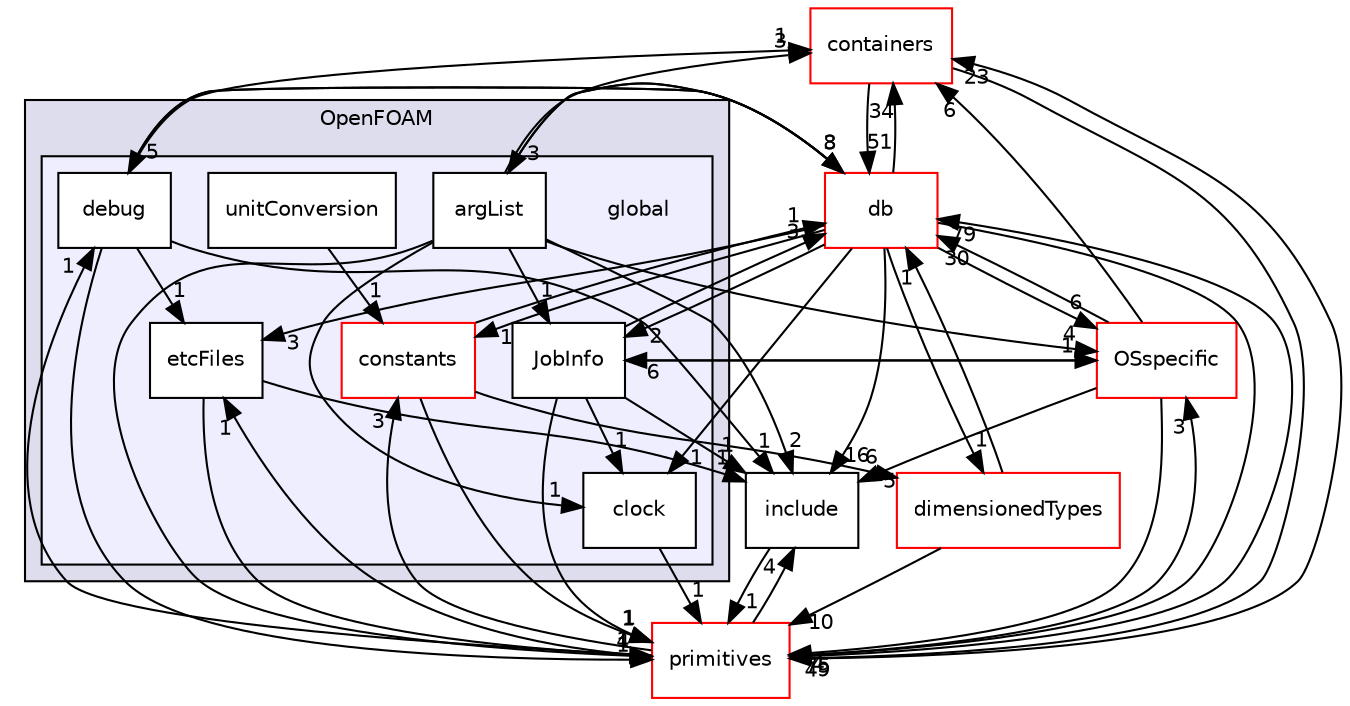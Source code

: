 digraph "src/OpenFOAM/global" {
  bgcolor=transparent;
  compound=true
  node [ fontsize="10", fontname="Helvetica"];
  edge [ labelfontsize="10", labelfontname="Helvetica"];
  subgraph clusterdir_c5473ff19b20e6ec4dfe5c310b3778a8 {
    graph [ bgcolor="#ddddee", pencolor="black", label="OpenFOAM" fontname="Helvetica", fontsize="10", URL="dir_c5473ff19b20e6ec4dfe5c310b3778a8.html"]
  subgraph clusterdir_8583492183f4d27c76555f8f333dd07b {
    graph [ bgcolor="#eeeeff", pencolor="black", label="" URL="dir_8583492183f4d27c76555f8f333dd07b.html"];
    dir_8583492183f4d27c76555f8f333dd07b [shape=plaintext label="global"];
    dir_a8fbe6cb4728d939f5fe33ffd5417ee6 [shape=box label="argList" color="black" fillcolor="white" style="filled" URL="dir_a8fbe6cb4728d939f5fe33ffd5417ee6.html"];
    dir_b57d183a0b4e21f93b91d229b9701796 [shape=box label="clock" color="black" fillcolor="white" style="filled" URL="dir_b57d183a0b4e21f93b91d229b9701796.html"];
    dir_b19db2d11b7f3a11ba09bd713d4f9fa8 [shape=box label="constants" color="red" fillcolor="white" style="filled" URL="dir_b19db2d11b7f3a11ba09bd713d4f9fa8.html"];
    dir_4f7b3d8a414cf437a62104bfc68c7f2f [shape=box label="debug" color="black" fillcolor="white" style="filled" URL="dir_4f7b3d8a414cf437a62104bfc68c7f2f.html"];
    dir_2ff82ef3fcdf8a274f24aecacb843106 [shape=box label="etcFiles" color="black" fillcolor="white" style="filled" URL="dir_2ff82ef3fcdf8a274f24aecacb843106.html"];
    dir_343177a623e4d2f2db47090c714cff8e [shape=box label="JobInfo" color="black" fillcolor="white" style="filled" URL="dir_343177a623e4d2f2db47090c714cff8e.html"];
    dir_18ee61282804f17d09907c41b91bc9c6 [shape=box label="unitConversion" color="black" fillcolor="white" style="filled" URL="dir_18ee61282804f17d09907c41b91bc9c6.html"];
  }
  }
  dir_19d0872053bde092be81d7fe3f56cbf7 [shape=box label="containers" color="red" URL="dir_19d0872053bde092be81d7fe3f56cbf7.html"];
  dir_d4979fdf35c07e0caec68718d229a4b4 [shape=box label="dimensionedTypes" color="red" URL="dir_d4979fdf35c07e0caec68718d229a4b4.html"];
  dir_63c634f7a7cfd679ac26c67fb30fc32f [shape=box label="db" color="red" URL="dir_63c634f7a7cfd679ac26c67fb30fc32f.html"];
  dir_3e50f45338116b169052b428016851aa [shape=box label="primitives" color="red" URL="dir_3e50f45338116b169052b428016851aa.html"];
  dir_e954e9f5966bc1c681a414ec8bd0ee15 [shape=box label="include" URL="dir_e954e9f5966bc1c681a414ec8bd0ee15.html"];
  dir_1e7df7a7407fc4618be5c18f76eb7b99 [shape=box label="OSspecific" color="red" URL="dir_1e7df7a7407fc4618be5c18f76eb7b99.html"];
  dir_b57d183a0b4e21f93b91d229b9701796->dir_3e50f45338116b169052b428016851aa [headlabel="1", labeldistance=1.5 headhref="dir_002132_002358.html"];
  dir_343177a623e4d2f2db47090c714cff8e->dir_b57d183a0b4e21f93b91d229b9701796 [headlabel="1", labeldistance=1.5 headhref="dir_002143_002132.html"];
  dir_343177a623e4d2f2db47090c714cff8e->dir_63c634f7a7cfd679ac26c67fb30fc32f [headlabel="3", labeldistance=1.5 headhref="dir_002143_001985.html"];
  dir_343177a623e4d2f2db47090c714cff8e->dir_3e50f45338116b169052b428016851aa [headlabel="1", labeldistance=1.5 headhref="dir_002143_002358.html"];
  dir_343177a623e4d2f2db47090c714cff8e->dir_e954e9f5966bc1c681a414ec8bd0ee15 [headlabel="1", labeldistance=1.5 headhref="dir_002143_002152.html"];
  dir_343177a623e4d2f2db47090c714cff8e->dir_1e7df7a7407fc4618be5c18f76eb7b99 [headlabel="1", labeldistance=1.5 headhref="dir_002143_002470.html"];
  dir_19d0872053bde092be81d7fe3f56cbf7->dir_63c634f7a7cfd679ac26c67fb30fc32f [headlabel="51", labeldistance=1.5 headhref="dir_001934_001985.html"];
  dir_19d0872053bde092be81d7fe3f56cbf7->dir_3e50f45338116b169052b428016851aa [headlabel="49", labeldistance=1.5 headhref="dir_001934_002358.html"];
  dir_a8fbe6cb4728d939f5fe33ffd5417ee6->dir_b57d183a0b4e21f93b91d229b9701796 [headlabel="1", labeldistance=1.5 headhref="dir_002131_002132.html"];
  dir_a8fbe6cb4728d939f5fe33ffd5417ee6->dir_343177a623e4d2f2db47090c714cff8e [headlabel="1", labeldistance=1.5 headhref="dir_002131_002143.html"];
  dir_a8fbe6cb4728d939f5fe33ffd5417ee6->dir_19d0872053bde092be81d7fe3f56cbf7 [headlabel="3", labeldistance=1.5 headhref="dir_002131_001934.html"];
  dir_a8fbe6cb4728d939f5fe33ffd5417ee6->dir_63c634f7a7cfd679ac26c67fb30fc32f [headlabel="8", labeldistance=1.5 headhref="dir_002131_001985.html"];
  dir_a8fbe6cb4728d939f5fe33ffd5417ee6->dir_3e50f45338116b169052b428016851aa [headlabel="4", labeldistance=1.5 headhref="dir_002131_002358.html"];
  dir_a8fbe6cb4728d939f5fe33ffd5417ee6->dir_e954e9f5966bc1c681a414ec8bd0ee15 [headlabel="2", labeldistance=1.5 headhref="dir_002131_002152.html"];
  dir_a8fbe6cb4728d939f5fe33ffd5417ee6->dir_1e7df7a7407fc4618be5c18f76eb7b99 [headlabel="4", labeldistance=1.5 headhref="dir_002131_002470.html"];
  dir_4f7b3d8a414cf437a62104bfc68c7f2f->dir_19d0872053bde092be81d7fe3f56cbf7 [headlabel="1", labeldistance=1.5 headhref="dir_002141_001934.html"];
  dir_4f7b3d8a414cf437a62104bfc68c7f2f->dir_2ff82ef3fcdf8a274f24aecacb843106 [headlabel="1", labeldistance=1.5 headhref="dir_002141_002142.html"];
  dir_4f7b3d8a414cf437a62104bfc68c7f2f->dir_63c634f7a7cfd679ac26c67fb30fc32f [headlabel="3", labeldistance=1.5 headhref="dir_002141_001985.html"];
  dir_4f7b3d8a414cf437a62104bfc68c7f2f->dir_3e50f45338116b169052b428016851aa [headlabel="1", labeldistance=1.5 headhref="dir_002141_002358.html"];
  dir_4f7b3d8a414cf437a62104bfc68c7f2f->dir_e954e9f5966bc1c681a414ec8bd0ee15 [headlabel="1", labeldistance=1.5 headhref="dir_002141_002152.html"];
  dir_d4979fdf35c07e0caec68718d229a4b4->dir_63c634f7a7cfd679ac26c67fb30fc32f [headlabel="1", labeldistance=1.5 headhref="dir_002046_001985.html"];
  dir_d4979fdf35c07e0caec68718d229a4b4->dir_3e50f45338116b169052b428016851aa [headlabel="10", labeldistance=1.5 headhref="dir_002046_002358.html"];
  dir_2ff82ef3fcdf8a274f24aecacb843106->dir_3e50f45338116b169052b428016851aa [headlabel="1", labeldistance=1.5 headhref="dir_002142_002358.html"];
  dir_2ff82ef3fcdf8a274f24aecacb843106->dir_e954e9f5966bc1c681a414ec8bd0ee15 [headlabel="1", labeldistance=1.5 headhref="dir_002142_002152.html"];
  dir_63c634f7a7cfd679ac26c67fb30fc32f->dir_b57d183a0b4e21f93b91d229b9701796 [headlabel="1", labeldistance=1.5 headhref="dir_001985_002132.html"];
  dir_63c634f7a7cfd679ac26c67fb30fc32f->dir_343177a623e4d2f2db47090c714cff8e [headlabel="2", labeldistance=1.5 headhref="dir_001985_002143.html"];
  dir_63c634f7a7cfd679ac26c67fb30fc32f->dir_19d0872053bde092be81d7fe3f56cbf7 [headlabel="34", labeldistance=1.5 headhref="dir_001985_001934.html"];
  dir_63c634f7a7cfd679ac26c67fb30fc32f->dir_a8fbe6cb4728d939f5fe33ffd5417ee6 [headlabel="3", labeldistance=1.5 headhref="dir_001985_002131.html"];
  dir_63c634f7a7cfd679ac26c67fb30fc32f->dir_4f7b3d8a414cf437a62104bfc68c7f2f [headlabel="5", labeldistance=1.5 headhref="dir_001985_002141.html"];
  dir_63c634f7a7cfd679ac26c67fb30fc32f->dir_d4979fdf35c07e0caec68718d229a4b4 [headlabel="1", labeldistance=1.5 headhref="dir_001985_002046.html"];
  dir_63c634f7a7cfd679ac26c67fb30fc32f->dir_2ff82ef3fcdf8a274f24aecacb843106 [headlabel="3", labeldistance=1.5 headhref="dir_001985_002142.html"];
  dir_63c634f7a7cfd679ac26c67fb30fc32f->dir_3e50f45338116b169052b428016851aa [headlabel="75", labeldistance=1.5 headhref="dir_001985_002358.html"];
  dir_63c634f7a7cfd679ac26c67fb30fc32f->dir_e954e9f5966bc1c681a414ec8bd0ee15 [headlabel="16", labeldistance=1.5 headhref="dir_001985_002152.html"];
  dir_63c634f7a7cfd679ac26c67fb30fc32f->dir_b19db2d11b7f3a11ba09bd713d4f9fa8 [headlabel="1", labeldistance=1.5 headhref="dir_001985_002133.html"];
  dir_63c634f7a7cfd679ac26c67fb30fc32f->dir_1e7df7a7407fc4618be5c18f76eb7b99 [headlabel="6", labeldistance=1.5 headhref="dir_001985_002470.html"];
  dir_18ee61282804f17d09907c41b91bc9c6->dir_b19db2d11b7f3a11ba09bd713d4f9fa8 [headlabel="1", labeldistance=1.5 headhref="dir_002144_002133.html"];
  dir_3e50f45338116b169052b428016851aa->dir_19d0872053bde092be81d7fe3f56cbf7 [headlabel="23", labeldistance=1.5 headhref="dir_002358_001934.html"];
  dir_3e50f45338116b169052b428016851aa->dir_4f7b3d8a414cf437a62104bfc68c7f2f [headlabel="1", labeldistance=1.5 headhref="dir_002358_002141.html"];
  dir_3e50f45338116b169052b428016851aa->dir_2ff82ef3fcdf8a274f24aecacb843106 [headlabel="1", labeldistance=1.5 headhref="dir_002358_002142.html"];
  dir_3e50f45338116b169052b428016851aa->dir_63c634f7a7cfd679ac26c67fb30fc32f [headlabel="79", labeldistance=1.5 headhref="dir_002358_001985.html"];
  dir_3e50f45338116b169052b428016851aa->dir_e954e9f5966bc1c681a414ec8bd0ee15 [headlabel="4", labeldistance=1.5 headhref="dir_002358_002152.html"];
  dir_3e50f45338116b169052b428016851aa->dir_b19db2d11b7f3a11ba09bd713d4f9fa8 [headlabel="3", labeldistance=1.5 headhref="dir_002358_002133.html"];
  dir_3e50f45338116b169052b428016851aa->dir_1e7df7a7407fc4618be5c18f76eb7b99 [headlabel="3", labeldistance=1.5 headhref="dir_002358_002470.html"];
  dir_e954e9f5966bc1c681a414ec8bd0ee15->dir_3e50f45338116b169052b428016851aa [headlabel="1", labeldistance=1.5 headhref="dir_002152_002358.html"];
  dir_b19db2d11b7f3a11ba09bd713d4f9fa8->dir_d4979fdf35c07e0caec68718d229a4b4 [headlabel="6", labeldistance=1.5 headhref="dir_002133_002046.html"];
  dir_b19db2d11b7f3a11ba09bd713d4f9fa8->dir_63c634f7a7cfd679ac26c67fb30fc32f [headlabel="1", labeldistance=1.5 headhref="dir_002133_001985.html"];
  dir_b19db2d11b7f3a11ba09bd713d4f9fa8->dir_3e50f45338116b169052b428016851aa [headlabel="1", labeldistance=1.5 headhref="dir_002133_002358.html"];
  dir_1e7df7a7407fc4618be5c18f76eb7b99->dir_343177a623e4d2f2db47090c714cff8e [headlabel="6", labeldistance=1.5 headhref="dir_002470_002143.html"];
  dir_1e7df7a7407fc4618be5c18f76eb7b99->dir_19d0872053bde092be81d7fe3f56cbf7 [headlabel="6", labeldistance=1.5 headhref="dir_002470_001934.html"];
  dir_1e7df7a7407fc4618be5c18f76eb7b99->dir_63c634f7a7cfd679ac26c67fb30fc32f [headlabel="30", labeldistance=1.5 headhref="dir_002470_001985.html"];
  dir_1e7df7a7407fc4618be5c18f76eb7b99->dir_3e50f45338116b169052b428016851aa [headlabel="4", labeldistance=1.5 headhref="dir_002470_002358.html"];
  dir_1e7df7a7407fc4618be5c18f76eb7b99->dir_e954e9f5966bc1c681a414ec8bd0ee15 [headlabel="5", labeldistance=1.5 headhref="dir_002470_002152.html"];
}
